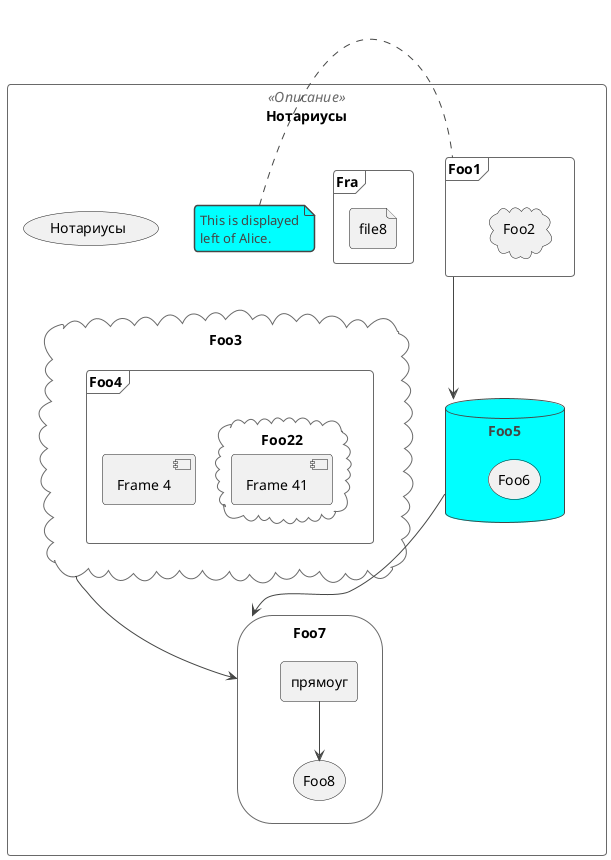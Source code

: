 @startuml
!theme vibrant
rectangle "Нотариусы" <<Описание>> {
usecase "Нотариусы" as Notary1


frame Foo1 {
cloud Foo2
}
note left of Foo1 #aqua
This is displayed
left of Alice.
end note
Foo1-->Foo5
Foo3-->Foo7

cloud Foo3 {
frame Foo4 {
[Frame 4]
cloud Foo22{
[Frame 41]

}
}
}
database Foo5 {
storage Foo6
}
storage Foo7 {
rectangle Rec1 as "прямоуг" {
}
storage Foo8

}
Rec1-->Foo8
Foo5-->Foo7
frame frame1 as "Fra" {
file file8
}

}
@enduml
